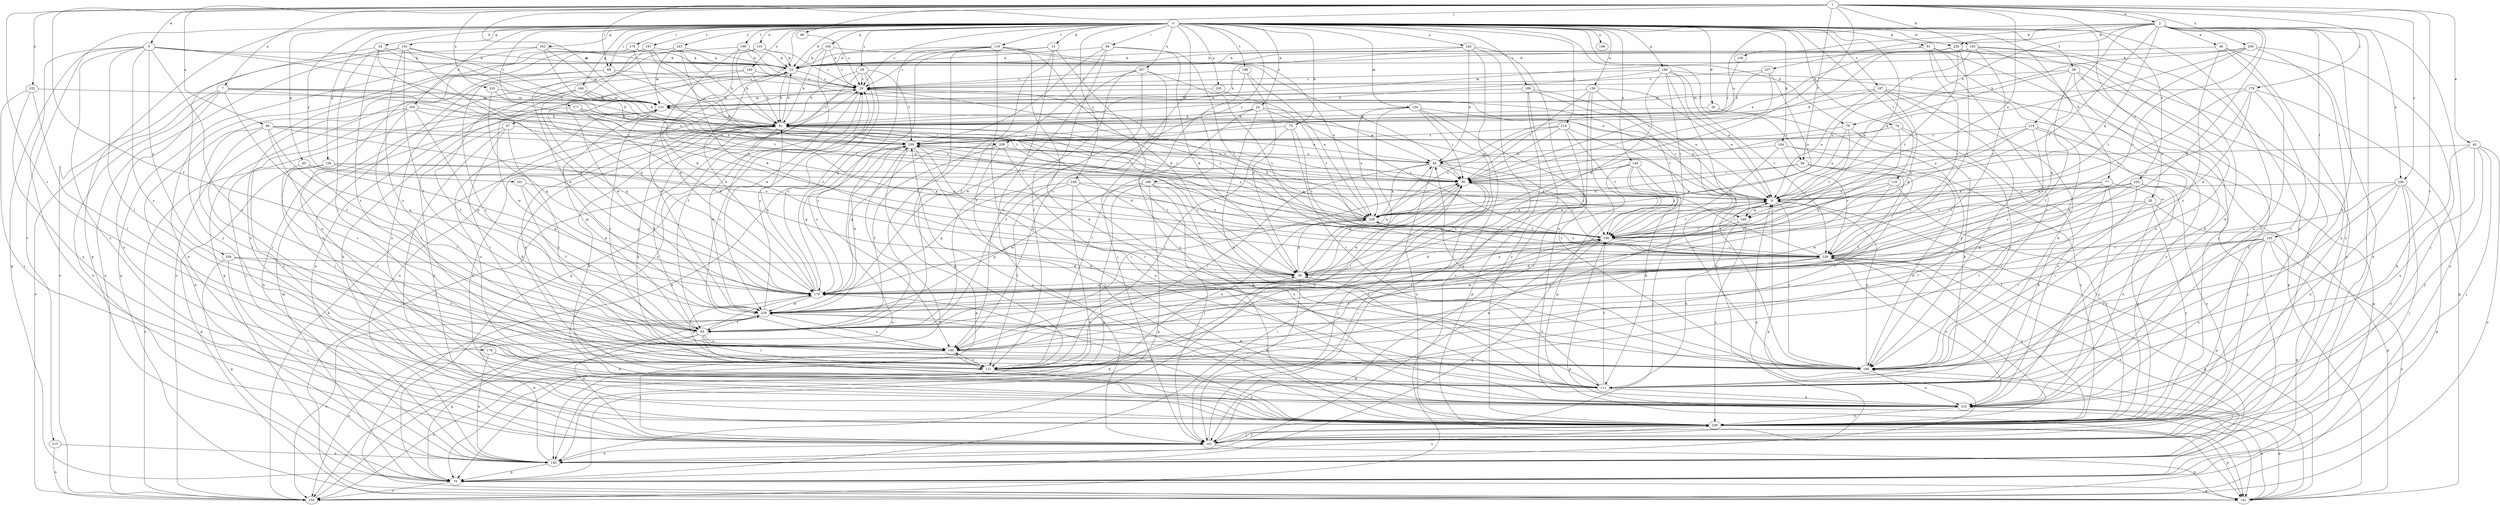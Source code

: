 strict digraph  {
0;
1;
2;
5;
7;
9;
13;
19;
20;
24;
28;
29;
30;
34;
39;
40;
46;
48;
49;
58;
59;
60;
61;
65;
70;
73;
74;
77;
79;
81;
84;
89;
90;
97;
98;
101;
104;
105;
109;
111;
116;
119;
120;
121;
130;
131;
135;
139;
140;
145;
148;
149;
150;
154;
158;
160;
161;
162;
164;
166;
168;
170;
174;
177;
178;
179;
180;
186;
187;
189;
190;
191;
196;
198;
199;
203;
205;
207;
209;
210;
214;
215;
219;
220;
226;
229;
230;
232;
235;
236;
237;
239;
241;
242;
243;
246;
249;
256;
258;
259;
0 -> 13  [label=b];
0 -> 19  [label=b];
0 -> 20  [label=c];
0 -> 24  [label=c];
0 -> 28  [label=c];
0 -> 29  [label=c];
0 -> 30  [label=d];
0 -> 34  [label=d];
0 -> 58  [label=f];
0 -> 59  [label=f];
0 -> 61  [label=g];
0 -> 65  [label=g];
0 -> 70  [label=g];
0 -> 73  [label=h];
0 -> 74  [label=h];
0 -> 77  [label=h];
0 -> 79  [label=h];
0 -> 84  [label=i];
0 -> 89  [label=i];
0 -> 97  [label=j];
0 -> 104  [label=k];
0 -> 116  [label=l];
0 -> 119  [label=l];
0 -> 130  [label=m];
0 -> 135  [label=n];
0 -> 139  [label=n];
0 -> 145  [label=o];
0 -> 148  [label=o];
0 -> 149  [label=o];
0 -> 154  [label=p];
0 -> 158  [label=p];
0 -> 160  [label=p];
0 -> 162  [label=q];
0 -> 164  [label=q];
0 -> 166  [label=q];
0 -> 168  [label=q];
0 -> 174  [label=r];
0 -> 177  [label=r];
0 -> 186  [label=s];
0 -> 187  [label=s];
0 -> 189  [label=s];
0 -> 190  [label=s];
0 -> 191  [label=t];
0 -> 196  [label=t];
0 -> 198  [label=t];
0 -> 203  [label=u];
0 -> 205  [label=u];
0 -> 207  [label=u];
0 -> 214  [label=v];
0 -> 215  [label=v];
0 -> 226  [label=w];
0 -> 241  [label=y];
0 -> 242  [label=y];
0 -> 243  [label=y];
0 -> 246  [label=y];
0 -> 249  [label=y];
1 -> 2  [label=a];
1 -> 5  [label=a];
1 -> 7  [label=a];
1 -> 9  [label=a];
1 -> 40  [label=e];
1 -> 46  [label=e];
1 -> 59  [label=f];
1 -> 60  [label=f];
1 -> 89  [label=i];
1 -> 90  [label=i];
1 -> 98  [label=j];
1 -> 105  [label=k];
1 -> 131  [label=m];
1 -> 178  [label=r];
1 -> 179  [label=r];
1 -> 180  [label=r];
1 -> 230  [label=x];
1 -> 232  [label=x];
1 -> 235  [label=x];
1 -> 236  [label=x];
1 -> 256  [label=z];
2 -> 39  [label=d];
2 -> 48  [label=e];
2 -> 79  [label=h];
2 -> 101  [label=j];
2 -> 109  [label=k];
2 -> 111  [label=k];
2 -> 120  [label=l];
2 -> 150  [label=o];
2 -> 168  [label=q];
2 -> 199  [label=t];
2 -> 209  [label=u];
2 -> 219  [label=v];
2 -> 220  [label=v];
2 -> 226  [label=w];
2 -> 236  [label=x];
2 -> 237  [label=x];
5 -> 19  [label=b];
5 -> 70  [label=g];
5 -> 101  [label=j];
5 -> 121  [label=l];
5 -> 180  [label=r];
5 -> 190  [label=s];
5 -> 209  [label=u];
5 -> 239  [label=x];
5 -> 249  [label=y];
5 -> 258  [label=z];
7 -> 60  [label=f];
7 -> 81  [label=h];
7 -> 131  [label=m];
7 -> 140  [label=n];
7 -> 150  [label=o];
7 -> 168  [label=q];
7 -> 210  [label=u];
7 -> 259  [label=z];
9 -> 131  [label=m];
9 -> 161  [label=p];
9 -> 168  [label=q];
9 -> 180  [label=r];
9 -> 199  [label=t];
9 -> 239  [label=x];
13 -> 19  [label=b];
13 -> 29  [label=c];
13 -> 60  [label=f];
13 -> 101  [label=j];
13 -> 180  [label=r];
19 -> 29  [label=c];
19 -> 81  [label=h];
19 -> 140  [label=n];
19 -> 229  [label=w];
20 -> 161  [label=p];
20 -> 170  [label=q];
20 -> 180  [label=r];
20 -> 239  [label=x];
20 -> 249  [label=y];
24 -> 49  [label=e];
24 -> 60  [label=f];
24 -> 81  [label=h];
24 -> 111  [label=k];
24 -> 121  [label=l];
24 -> 199  [label=t];
28 -> 29  [label=c];
28 -> 60  [label=f];
28 -> 70  [label=g];
28 -> 81  [label=h];
28 -> 161  [label=p];
28 -> 259  [label=z];
29 -> 131  [label=m];
29 -> 140  [label=n];
29 -> 239  [label=x];
29 -> 249  [label=y];
30 -> 81  [label=h];
30 -> 180  [label=r];
34 -> 19  [label=b];
34 -> 90  [label=i];
34 -> 170  [label=q];
34 -> 190  [label=s];
34 -> 249  [label=y];
39 -> 49  [label=e];
39 -> 90  [label=i];
39 -> 101  [label=j];
39 -> 170  [label=q];
39 -> 239  [label=x];
39 -> 259  [label=z];
40 -> 49  [label=e];
40 -> 101  [label=j];
40 -> 111  [label=k];
40 -> 150  [label=o];
40 -> 210  [label=u];
40 -> 249  [label=y];
46 -> 90  [label=i];
46 -> 121  [label=l];
46 -> 170  [label=q];
46 -> 180  [label=r];
46 -> 190  [label=s];
46 -> 220  [label=v];
46 -> 259  [label=z];
48 -> 19  [label=b];
48 -> 140  [label=n];
48 -> 190  [label=s];
48 -> 210  [label=u];
48 -> 249  [label=y];
49 -> 90  [label=i];
49 -> 121  [label=l];
49 -> 199  [label=t];
49 -> 220  [label=v];
49 -> 239  [label=x];
49 -> 249  [label=y];
58 -> 9  [label=a];
58 -> 29  [label=c];
58 -> 60  [label=f];
58 -> 101  [label=j];
58 -> 111  [label=k];
58 -> 249  [label=y];
59 -> 60  [label=f];
59 -> 90  [label=i];
59 -> 121  [label=l];
59 -> 180  [label=r];
59 -> 239  [label=x];
60 -> 70  [label=g];
60 -> 90  [label=i];
60 -> 121  [label=l];
60 -> 131  [label=m];
60 -> 150  [label=o];
60 -> 170  [label=q];
60 -> 190  [label=s];
60 -> 199  [label=t];
60 -> 210  [label=u];
61 -> 19  [label=b];
61 -> 180  [label=r];
61 -> 210  [label=u];
61 -> 220  [label=v];
61 -> 249  [label=y];
65 -> 60  [label=f];
65 -> 90  [label=i];
65 -> 170  [label=q];
65 -> 180  [label=r];
70 -> 90  [label=i];
70 -> 131  [label=m];
70 -> 150  [label=o];
70 -> 161  [label=p];
73 -> 121  [label=l];
73 -> 180  [label=r];
73 -> 220  [label=v];
73 -> 259  [label=z];
74 -> 111  [label=k];
74 -> 170  [label=q];
74 -> 210  [label=u];
74 -> 259  [label=z];
77 -> 9  [label=a];
77 -> 111  [label=k];
77 -> 121  [label=l];
77 -> 199  [label=t];
77 -> 210  [label=u];
77 -> 249  [label=y];
79 -> 9  [label=a];
79 -> 180  [label=r];
79 -> 199  [label=t];
79 -> 259  [label=z];
81 -> 19  [label=b];
81 -> 29  [label=c];
81 -> 39  [label=d];
81 -> 49  [label=e];
81 -> 60  [label=f];
81 -> 111  [label=k];
81 -> 229  [label=w];
81 -> 259  [label=z];
84 -> 19  [label=b];
84 -> 39  [label=d];
84 -> 60  [label=f];
84 -> 121  [label=l];
84 -> 220  [label=v];
84 -> 259  [label=z];
89 -> 29  [label=c];
89 -> 70  [label=g];
89 -> 190  [label=s];
89 -> 199  [label=t];
90 -> 9  [label=a];
90 -> 39  [label=d];
90 -> 101  [label=j];
90 -> 229  [label=w];
97 -> 101  [label=j];
97 -> 121  [label=l];
97 -> 180  [label=r];
97 -> 249  [label=y];
97 -> 259  [label=z];
98 -> 29  [label=c];
101 -> 9  [label=a];
101 -> 19  [label=b];
101 -> 90  [label=i];
101 -> 140  [label=n];
101 -> 161  [label=p];
101 -> 229  [label=w];
101 -> 249  [label=y];
104 -> 49  [label=e];
104 -> 101  [label=j];
104 -> 199  [label=t];
104 -> 220  [label=v];
104 -> 249  [label=y];
105 -> 19  [label=b];
105 -> 90  [label=i];
105 -> 111  [label=k];
105 -> 131  [label=m];
105 -> 170  [label=q];
105 -> 210  [label=u];
105 -> 220  [label=v];
105 -> 239  [label=x];
109 -> 259  [label=z];
111 -> 39  [label=d];
111 -> 81  [label=h];
111 -> 199  [label=t];
111 -> 210  [label=u];
111 -> 229  [label=w];
116 -> 9  [label=a];
116 -> 39  [label=d];
116 -> 229  [label=w];
116 -> 249  [label=y];
119 -> 19  [label=b];
119 -> 39  [label=d];
119 -> 70  [label=g];
119 -> 111  [label=k];
119 -> 170  [label=q];
119 -> 190  [label=s];
119 -> 210  [label=u];
119 -> 239  [label=x];
120 -> 60  [label=f];
120 -> 70  [label=g];
120 -> 101  [label=j];
120 -> 150  [label=o];
120 -> 180  [label=r];
120 -> 210  [label=u];
120 -> 220  [label=v];
120 -> 229  [label=w];
121 -> 9  [label=a];
121 -> 81  [label=h];
121 -> 111  [label=k];
121 -> 150  [label=o];
121 -> 170  [label=q];
121 -> 190  [label=s];
121 -> 239  [label=x];
121 -> 249  [label=y];
130 -> 9  [label=a];
130 -> 81  [label=h];
130 -> 90  [label=i];
130 -> 140  [label=n];
130 -> 180  [label=r];
130 -> 190  [label=s];
130 -> 239  [label=x];
131 -> 81  [label=h];
131 -> 140  [label=n];
131 -> 190  [label=s];
131 -> 210  [label=u];
135 -> 19  [label=b];
135 -> 29  [label=c];
135 -> 81  [label=h];
135 -> 249  [label=y];
139 -> 9  [label=a];
139 -> 90  [label=i];
139 -> 121  [label=l];
139 -> 131  [label=m];
139 -> 161  [label=p];
139 -> 180  [label=r];
140 -> 9  [label=a];
140 -> 39  [label=d];
140 -> 70  [label=g];
140 -> 229  [label=w];
140 -> 249  [label=y];
145 -> 29  [label=c];
145 -> 81  [label=h];
145 -> 210  [label=u];
145 -> 229  [label=w];
149 -> 90  [label=i];
149 -> 101  [label=j];
149 -> 111  [label=k];
149 -> 121  [label=l];
149 -> 140  [label=n];
149 -> 170  [label=q];
149 -> 199  [label=t];
150 -> 81  [label=h];
150 -> 259  [label=z];
154 -> 19  [label=b];
154 -> 60  [label=f];
154 -> 90  [label=i];
154 -> 121  [label=l];
154 -> 150  [label=o];
154 -> 190  [label=s];
154 -> 199  [label=t];
158 -> 90  [label=i];
158 -> 121  [label=l];
158 -> 150  [label=o];
158 -> 161  [label=p];
158 -> 170  [label=q];
158 -> 239  [label=x];
160 -> 9  [label=a];
160 -> 29  [label=c];
160 -> 39  [label=d];
160 -> 81  [label=h];
160 -> 140  [label=n];
160 -> 161  [label=p];
160 -> 199  [label=t];
160 -> 220  [label=v];
161 -> 29  [label=c];
161 -> 180  [label=r];
161 -> 210  [label=u];
162 -> 19  [label=b];
162 -> 131  [label=m];
162 -> 150  [label=o];
162 -> 161  [label=p];
162 -> 220  [label=v];
164 -> 19  [label=b];
164 -> 29  [label=c];
164 -> 81  [label=h];
164 -> 90  [label=i];
164 -> 229  [label=w];
166 -> 60  [label=f];
166 -> 81  [label=h];
166 -> 90  [label=i];
166 -> 131  [label=m];
166 -> 170  [label=q];
166 -> 229  [label=w];
168 -> 29  [label=c];
168 -> 111  [label=k];
168 -> 199  [label=t];
168 -> 249  [label=y];
170 -> 19  [label=b];
170 -> 29  [label=c];
170 -> 81  [label=h];
170 -> 229  [label=w];
170 -> 259  [label=z];
174 -> 19  [label=b];
174 -> 140  [label=n];
174 -> 199  [label=t];
177 -> 39  [label=d];
177 -> 81  [label=h];
177 -> 249  [label=y];
177 -> 259  [label=z];
178 -> 111  [label=k];
178 -> 121  [label=l];
178 -> 140  [label=n];
179 -> 39  [label=d];
179 -> 131  [label=m];
179 -> 161  [label=p];
179 -> 180  [label=r];
179 -> 199  [label=t];
179 -> 220  [label=v];
180 -> 9  [label=a];
180 -> 49  [label=e];
180 -> 210  [label=u];
180 -> 229  [label=w];
186 -> 9  [label=a];
186 -> 70  [label=g];
186 -> 101  [label=j];
186 -> 140  [label=n];
186 -> 210  [label=u];
186 -> 229  [label=w];
187 -> 9  [label=a];
187 -> 39  [label=d];
187 -> 81  [label=h];
187 -> 111  [label=k];
187 -> 131  [label=m];
187 -> 180  [label=r];
187 -> 249  [label=y];
189 -> 9  [label=a];
189 -> 131  [label=m];
189 -> 161  [label=p];
189 -> 199  [label=t];
189 -> 249  [label=y];
190 -> 29  [label=c];
190 -> 90  [label=i];
190 -> 101  [label=j];
190 -> 121  [label=l];
190 -> 180  [label=r];
190 -> 199  [label=t];
191 -> 19  [label=b];
191 -> 150  [label=o];
191 -> 170  [label=q];
191 -> 239  [label=x];
191 -> 249  [label=y];
191 -> 259  [label=z];
196 -> 9  [label=a];
196 -> 19  [label=b];
196 -> 29  [label=c];
196 -> 39  [label=d];
196 -> 170  [label=q];
196 -> 229  [label=w];
198 -> 29  [label=c];
198 -> 39  [label=d];
198 -> 239  [label=x];
198 -> 249  [label=y];
199 -> 29  [label=c];
199 -> 39  [label=d];
199 -> 70  [label=g];
199 -> 161  [label=p];
199 -> 220  [label=v];
203 -> 81  [label=h];
203 -> 101  [label=j];
203 -> 121  [label=l];
203 -> 140  [label=n];
203 -> 220  [label=v];
203 -> 229  [label=w];
205 -> 131  [label=m];
205 -> 199  [label=t];
207 -> 29  [label=c];
207 -> 60  [label=f];
207 -> 101  [label=j];
207 -> 190  [label=s];
207 -> 220  [label=v];
207 -> 229  [label=w];
209 -> 49  [label=e];
209 -> 60  [label=f];
209 -> 170  [label=q];
209 -> 210  [label=u];
209 -> 249  [label=y];
210 -> 81  [label=h];
210 -> 161  [label=p];
210 -> 249  [label=y];
214 -> 90  [label=i];
214 -> 101  [label=j];
214 -> 180  [label=r];
214 -> 199  [label=t];
214 -> 239  [label=x];
214 -> 259  [label=z];
215 -> 140  [label=n];
215 -> 150  [label=o];
219 -> 9  [label=a];
219 -> 70  [label=g];
219 -> 170  [label=q];
219 -> 220  [label=v];
219 -> 239  [label=x];
219 -> 259  [label=z];
220 -> 39  [label=d];
220 -> 70  [label=g];
220 -> 90  [label=i];
220 -> 140  [label=n];
220 -> 190  [label=s];
220 -> 210  [label=u];
220 -> 229  [label=w];
220 -> 239  [label=x];
220 -> 249  [label=y];
226 -> 19  [label=b];
226 -> 49  [label=e];
226 -> 140  [label=n];
226 -> 180  [label=r];
226 -> 199  [label=t];
226 -> 220  [label=v];
229 -> 9  [label=a];
229 -> 29  [label=c];
229 -> 60  [label=f];
229 -> 150  [label=o];
229 -> 190  [label=s];
230 -> 9  [label=a];
230 -> 121  [label=l];
230 -> 180  [label=r];
230 -> 199  [label=t];
230 -> 210  [label=u];
230 -> 220  [label=v];
230 -> 249  [label=y];
232 -> 101  [label=j];
232 -> 121  [label=l];
232 -> 131  [label=m];
232 -> 249  [label=y];
235 -> 131  [label=m];
235 -> 170  [label=q];
235 -> 239  [label=x];
236 -> 9  [label=a];
236 -> 70  [label=g];
236 -> 101  [label=j];
236 -> 180  [label=r];
236 -> 190  [label=s];
236 -> 210  [label=u];
236 -> 249  [label=y];
237 -> 29  [label=c];
237 -> 81  [label=h];
237 -> 90  [label=i];
237 -> 239  [label=x];
239 -> 9  [label=a];
239 -> 81  [label=h];
239 -> 170  [label=q];
239 -> 199  [label=t];
239 -> 259  [label=z];
241 -> 9  [label=a];
241 -> 60  [label=f];
241 -> 170  [label=q];
242 -> 19  [label=b];
242 -> 49  [label=e];
242 -> 81  [label=h];
242 -> 101  [label=j];
242 -> 150  [label=o];
242 -> 210  [label=u];
243 -> 19  [label=b];
243 -> 39  [label=d];
243 -> 81  [label=h];
243 -> 131  [label=m];
243 -> 210  [label=u];
246 -> 9  [label=a];
246 -> 111  [label=k];
246 -> 121  [label=l];
246 -> 140  [label=n];
246 -> 170  [label=q];
246 -> 199  [label=t];
249 -> 81  [label=h];
249 -> 101  [label=j];
249 -> 161  [label=p];
249 -> 170  [label=q];
249 -> 220  [label=v];
249 -> 259  [label=z];
256 -> 19  [label=b];
256 -> 81  [label=h];
256 -> 90  [label=i];
256 -> 101  [label=j];
256 -> 199  [label=t];
256 -> 249  [label=y];
258 -> 39  [label=d];
258 -> 70  [label=g];
258 -> 101  [label=j];
258 -> 190  [label=s];
259 -> 49  [label=e];
259 -> 70  [label=g];
259 -> 90  [label=i];
259 -> 111  [label=k];
259 -> 150  [label=o];
259 -> 170  [label=q];
259 -> 180  [label=r];
259 -> 229  [label=w];
}
